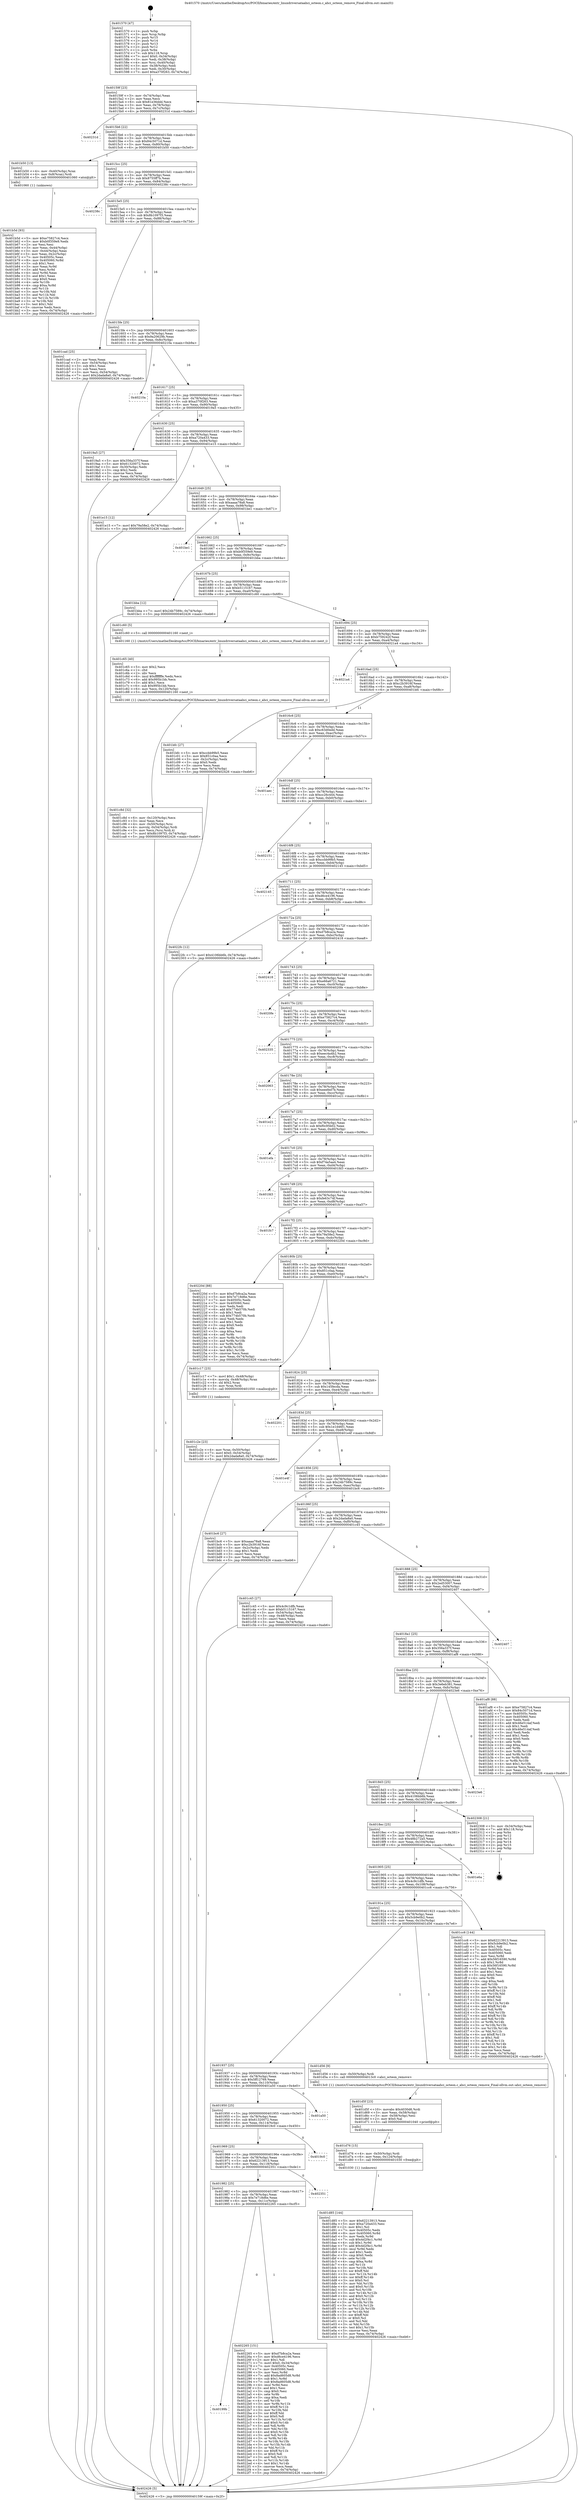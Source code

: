 digraph "0x401570" {
  label = "0x401570 (/mnt/c/Users/mathe/Desktop/tcc/POCII/binaries/extr_linuxdriversataahci_octeon.c_ahci_octeon_remove_Final-ollvm.out::main(0))"
  labelloc = "t"
  node[shape=record]

  Entry [label="",width=0.3,height=0.3,shape=circle,fillcolor=black,style=filled]
  "0x40159f" [label="{
     0x40159f [23]\l
     | [instrs]\l
     &nbsp;&nbsp;0x40159f \<+3\>: mov -0x74(%rbp),%eax\l
     &nbsp;&nbsp;0x4015a2 \<+2\>: mov %eax,%ecx\l
     &nbsp;&nbsp;0x4015a4 \<+6\>: sub $0x81e36ddd,%ecx\l
     &nbsp;&nbsp;0x4015aa \<+3\>: mov %eax,-0x78(%rbp)\l
     &nbsp;&nbsp;0x4015ad \<+3\>: mov %ecx,-0x7c(%rbp)\l
     &nbsp;&nbsp;0x4015b0 \<+6\>: je 000000000040231d \<main+0xdad\>\l
  }"]
  "0x40231d" [label="{
     0x40231d\l
  }", style=dashed]
  "0x4015b6" [label="{
     0x4015b6 [22]\l
     | [instrs]\l
     &nbsp;&nbsp;0x4015b6 \<+5\>: jmp 00000000004015bb \<main+0x4b\>\l
     &nbsp;&nbsp;0x4015bb \<+3\>: mov -0x78(%rbp),%eax\l
     &nbsp;&nbsp;0x4015be \<+5\>: sub $0x84c5071d,%eax\l
     &nbsp;&nbsp;0x4015c3 \<+3\>: mov %eax,-0x80(%rbp)\l
     &nbsp;&nbsp;0x4015c6 \<+6\>: je 0000000000401b50 \<main+0x5e0\>\l
  }"]
  Exit [label="",width=0.3,height=0.3,shape=circle,fillcolor=black,style=filled,peripheries=2]
  "0x401b50" [label="{
     0x401b50 [13]\l
     | [instrs]\l
     &nbsp;&nbsp;0x401b50 \<+4\>: mov -0x40(%rbp),%rax\l
     &nbsp;&nbsp;0x401b54 \<+4\>: mov 0x8(%rax),%rdi\l
     &nbsp;&nbsp;0x401b58 \<+5\>: call 0000000000401060 \<atoi@plt\>\l
     | [calls]\l
     &nbsp;&nbsp;0x401060 \{1\} (unknown)\l
  }"]
  "0x4015cc" [label="{
     0x4015cc [25]\l
     | [instrs]\l
     &nbsp;&nbsp;0x4015cc \<+5\>: jmp 00000000004015d1 \<main+0x61\>\l
     &nbsp;&nbsp;0x4015d1 \<+3\>: mov -0x78(%rbp),%eax\l
     &nbsp;&nbsp;0x4015d4 \<+5\>: sub $0x8755ff7b,%eax\l
     &nbsp;&nbsp;0x4015d9 \<+6\>: mov %eax,-0x84(%rbp)\l
     &nbsp;&nbsp;0x4015df \<+6\>: je 000000000040238c \<main+0xe1c\>\l
  }"]
  "0x40199b" [label="{
     0x40199b\l
  }", style=dashed]
  "0x40238c" [label="{
     0x40238c\l
  }", style=dashed]
  "0x4015e5" [label="{
     0x4015e5 [25]\l
     | [instrs]\l
     &nbsp;&nbsp;0x4015e5 \<+5\>: jmp 00000000004015ea \<main+0x7a\>\l
     &nbsp;&nbsp;0x4015ea \<+3\>: mov -0x78(%rbp),%eax\l
     &nbsp;&nbsp;0x4015ed \<+5\>: sub $0x8b1097f3,%eax\l
     &nbsp;&nbsp;0x4015f2 \<+6\>: mov %eax,-0x88(%rbp)\l
     &nbsp;&nbsp;0x4015f8 \<+6\>: je 0000000000401cad \<main+0x73d\>\l
  }"]
  "0x402265" [label="{
     0x402265 [151]\l
     | [instrs]\l
     &nbsp;&nbsp;0x402265 \<+5\>: mov $0xd7b8ca2a,%eax\l
     &nbsp;&nbsp;0x40226a \<+5\>: mov $0xd6ce4196,%ecx\l
     &nbsp;&nbsp;0x40226f \<+2\>: mov $0x1,%dl\l
     &nbsp;&nbsp;0x402271 \<+7\>: movl $0x0,-0x34(%rbp)\l
     &nbsp;&nbsp;0x402278 \<+7\>: mov 0x40505c,%esi\l
     &nbsp;&nbsp;0x40227f \<+7\>: mov 0x405060,%edi\l
     &nbsp;&nbsp;0x402286 \<+3\>: mov %esi,%r8d\l
     &nbsp;&nbsp;0x402289 \<+7\>: add $0x8ad605d8,%r8d\l
     &nbsp;&nbsp;0x402290 \<+4\>: sub $0x1,%r8d\l
     &nbsp;&nbsp;0x402294 \<+7\>: sub $0x8ad605d8,%r8d\l
     &nbsp;&nbsp;0x40229b \<+4\>: imul %r8d,%esi\l
     &nbsp;&nbsp;0x40229f \<+3\>: and $0x1,%esi\l
     &nbsp;&nbsp;0x4022a2 \<+3\>: cmp $0x0,%esi\l
     &nbsp;&nbsp;0x4022a5 \<+4\>: sete %r9b\l
     &nbsp;&nbsp;0x4022a9 \<+3\>: cmp $0xa,%edi\l
     &nbsp;&nbsp;0x4022ac \<+4\>: setl %r10b\l
     &nbsp;&nbsp;0x4022b0 \<+3\>: mov %r9b,%r11b\l
     &nbsp;&nbsp;0x4022b3 \<+4\>: xor $0xff,%r11b\l
     &nbsp;&nbsp;0x4022b7 \<+3\>: mov %r10b,%bl\l
     &nbsp;&nbsp;0x4022ba \<+3\>: xor $0xff,%bl\l
     &nbsp;&nbsp;0x4022bd \<+3\>: xor $0x0,%dl\l
     &nbsp;&nbsp;0x4022c0 \<+3\>: mov %r11b,%r14b\l
     &nbsp;&nbsp;0x4022c3 \<+4\>: and $0x0,%r14b\l
     &nbsp;&nbsp;0x4022c7 \<+3\>: and %dl,%r9b\l
     &nbsp;&nbsp;0x4022ca \<+3\>: mov %bl,%r15b\l
     &nbsp;&nbsp;0x4022cd \<+4\>: and $0x0,%r15b\l
     &nbsp;&nbsp;0x4022d1 \<+3\>: and %dl,%r10b\l
     &nbsp;&nbsp;0x4022d4 \<+3\>: or %r9b,%r14b\l
     &nbsp;&nbsp;0x4022d7 \<+3\>: or %r10b,%r15b\l
     &nbsp;&nbsp;0x4022da \<+3\>: xor %r15b,%r14b\l
     &nbsp;&nbsp;0x4022dd \<+3\>: or %bl,%r11b\l
     &nbsp;&nbsp;0x4022e0 \<+4\>: xor $0xff,%r11b\l
     &nbsp;&nbsp;0x4022e4 \<+3\>: or $0x0,%dl\l
     &nbsp;&nbsp;0x4022e7 \<+3\>: and %dl,%r11b\l
     &nbsp;&nbsp;0x4022ea \<+3\>: or %r11b,%r14b\l
     &nbsp;&nbsp;0x4022ed \<+4\>: test $0x1,%r14b\l
     &nbsp;&nbsp;0x4022f1 \<+3\>: cmovne %ecx,%eax\l
     &nbsp;&nbsp;0x4022f4 \<+3\>: mov %eax,-0x74(%rbp)\l
     &nbsp;&nbsp;0x4022f7 \<+5\>: jmp 0000000000402426 \<main+0xeb6\>\l
  }"]
  "0x401cad" [label="{
     0x401cad [25]\l
     | [instrs]\l
     &nbsp;&nbsp;0x401cad \<+2\>: xor %eax,%eax\l
     &nbsp;&nbsp;0x401caf \<+3\>: mov -0x54(%rbp),%ecx\l
     &nbsp;&nbsp;0x401cb2 \<+3\>: sub $0x1,%eax\l
     &nbsp;&nbsp;0x401cb5 \<+2\>: sub %eax,%ecx\l
     &nbsp;&nbsp;0x401cb7 \<+3\>: mov %ecx,-0x54(%rbp)\l
     &nbsp;&nbsp;0x401cba \<+7\>: movl $0x2dada8a0,-0x74(%rbp)\l
     &nbsp;&nbsp;0x401cc1 \<+5\>: jmp 0000000000402426 \<main+0xeb6\>\l
  }"]
  "0x4015fe" [label="{
     0x4015fe [25]\l
     | [instrs]\l
     &nbsp;&nbsp;0x4015fe \<+5\>: jmp 0000000000401603 \<main+0x93\>\l
     &nbsp;&nbsp;0x401603 \<+3\>: mov -0x78(%rbp),%eax\l
     &nbsp;&nbsp;0x401606 \<+5\>: sub $0x9a20629b,%eax\l
     &nbsp;&nbsp;0x40160b \<+6\>: mov %eax,-0x8c(%rbp)\l
     &nbsp;&nbsp;0x401611 \<+6\>: je 000000000040210a \<main+0xb9a\>\l
  }"]
  "0x401982" [label="{
     0x401982 [25]\l
     | [instrs]\l
     &nbsp;&nbsp;0x401982 \<+5\>: jmp 0000000000401987 \<main+0x417\>\l
     &nbsp;&nbsp;0x401987 \<+3\>: mov -0x78(%rbp),%eax\l
     &nbsp;&nbsp;0x40198a \<+5\>: sub $0x7e718d6e,%eax\l
     &nbsp;&nbsp;0x40198f \<+6\>: mov %eax,-0x11c(%rbp)\l
     &nbsp;&nbsp;0x401995 \<+6\>: je 0000000000402265 \<main+0xcf5\>\l
  }"]
  "0x40210a" [label="{
     0x40210a\l
  }", style=dashed]
  "0x401617" [label="{
     0x401617 [25]\l
     | [instrs]\l
     &nbsp;&nbsp;0x401617 \<+5\>: jmp 000000000040161c \<main+0xac\>\l
     &nbsp;&nbsp;0x40161c \<+3\>: mov -0x78(%rbp),%eax\l
     &nbsp;&nbsp;0x40161f \<+5\>: sub $0xa370f263,%eax\l
     &nbsp;&nbsp;0x401624 \<+6\>: mov %eax,-0x90(%rbp)\l
     &nbsp;&nbsp;0x40162a \<+6\>: je 00000000004019a5 \<main+0x435\>\l
  }"]
  "0x402351" [label="{
     0x402351\l
  }", style=dashed]
  "0x4019a5" [label="{
     0x4019a5 [27]\l
     | [instrs]\l
     &nbsp;&nbsp;0x4019a5 \<+5\>: mov $0x356a337f,%eax\l
     &nbsp;&nbsp;0x4019aa \<+5\>: mov $0x61320072,%ecx\l
     &nbsp;&nbsp;0x4019af \<+3\>: mov -0x30(%rbp),%edx\l
     &nbsp;&nbsp;0x4019b2 \<+3\>: cmp $0x2,%edx\l
     &nbsp;&nbsp;0x4019b5 \<+3\>: cmovne %ecx,%eax\l
     &nbsp;&nbsp;0x4019b8 \<+3\>: mov %eax,-0x74(%rbp)\l
     &nbsp;&nbsp;0x4019bb \<+5\>: jmp 0000000000402426 \<main+0xeb6\>\l
  }"]
  "0x401630" [label="{
     0x401630 [25]\l
     | [instrs]\l
     &nbsp;&nbsp;0x401630 \<+5\>: jmp 0000000000401635 \<main+0xc5\>\l
     &nbsp;&nbsp;0x401635 \<+3\>: mov -0x78(%rbp),%eax\l
     &nbsp;&nbsp;0x401638 \<+5\>: sub $0xa720a433,%eax\l
     &nbsp;&nbsp;0x40163d \<+6\>: mov %eax,-0x94(%rbp)\l
     &nbsp;&nbsp;0x401643 \<+6\>: je 0000000000401e15 \<main+0x8a5\>\l
  }"]
  "0x402426" [label="{
     0x402426 [5]\l
     | [instrs]\l
     &nbsp;&nbsp;0x402426 \<+5\>: jmp 000000000040159f \<main+0x2f\>\l
  }"]
  "0x401570" [label="{
     0x401570 [47]\l
     | [instrs]\l
     &nbsp;&nbsp;0x401570 \<+1\>: push %rbp\l
     &nbsp;&nbsp;0x401571 \<+3\>: mov %rsp,%rbp\l
     &nbsp;&nbsp;0x401574 \<+2\>: push %r15\l
     &nbsp;&nbsp;0x401576 \<+2\>: push %r14\l
     &nbsp;&nbsp;0x401578 \<+2\>: push %r13\l
     &nbsp;&nbsp;0x40157a \<+2\>: push %r12\l
     &nbsp;&nbsp;0x40157c \<+1\>: push %rbx\l
     &nbsp;&nbsp;0x40157d \<+7\>: sub $0x118,%rsp\l
     &nbsp;&nbsp;0x401584 \<+7\>: movl $0x0,-0x34(%rbp)\l
     &nbsp;&nbsp;0x40158b \<+3\>: mov %edi,-0x38(%rbp)\l
     &nbsp;&nbsp;0x40158e \<+4\>: mov %rsi,-0x40(%rbp)\l
     &nbsp;&nbsp;0x401592 \<+3\>: mov -0x38(%rbp),%edi\l
     &nbsp;&nbsp;0x401595 \<+3\>: mov %edi,-0x30(%rbp)\l
     &nbsp;&nbsp;0x401598 \<+7\>: movl $0xa370f263,-0x74(%rbp)\l
  }"]
  "0x401969" [label="{
     0x401969 [25]\l
     | [instrs]\l
     &nbsp;&nbsp;0x401969 \<+5\>: jmp 000000000040196e \<main+0x3fe\>\l
     &nbsp;&nbsp;0x40196e \<+3\>: mov -0x78(%rbp),%eax\l
     &nbsp;&nbsp;0x401971 \<+5\>: sub $0x62213913,%eax\l
     &nbsp;&nbsp;0x401976 \<+6\>: mov %eax,-0x118(%rbp)\l
     &nbsp;&nbsp;0x40197c \<+6\>: je 0000000000402351 \<main+0xde1\>\l
  }"]
  "0x401e15" [label="{
     0x401e15 [12]\l
     | [instrs]\l
     &nbsp;&nbsp;0x401e15 \<+7\>: movl $0x79a58e2,-0x74(%rbp)\l
     &nbsp;&nbsp;0x401e1c \<+5\>: jmp 0000000000402426 \<main+0xeb6\>\l
  }"]
  "0x401649" [label="{
     0x401649 [25]\l
     | [instrs]\l
     &nbsp;&nbsp;0x401649 \<+5\>: jmp 000000000040164e \<main+0xde\>\l
     &nbsp;&nbsp;0x40164e \<+3\>: mov -0x78(%rbp),%eax\l
     &nbsp;&nbsp;0x401651 \<+5\>: sub $0xaaaa78a8,%eax\l
     &nbsp;&nbsp;0x401656 \<+6\>: mov %eax,-0x98(%rbp)\l
     &nbsp;&nbsp;0x40165c \<+6\>: je 0000000000401be1 \<main+0x671\>\l
  }"]
  "0x4019c0" [label="{
     0x4019c0\l
  }", style=dashed]
  "0x401be1" [label="{
     0x401be1\l
  }", style=dashed]
  "0x401662" [label="{
     0x401662 [25]\l
     | [instrs]\l
     &nbsp;&nbsp;0x401662 \<+5\>: jmp 0000000000401667 \<main+0xf7\>\l
     &nbsp;&nbsp;0x401667 \<+3\>: mov -0x78(%rbp),%eax\l
     &nbsp;&nbsp;0x40166a \<+5\>: sub $0xb0f359e9,%eax\l
     &nbsp;&nbsp;0x40166f \<+6\>: mov %eax,-0x9c(%rbp)\l
     &nbsp;&nbsp;0x401675 \<+6\>: je 0000000000401bba \<main+0x64a\>\l
  }"]
  "0x401950" [label="{
     0x401950 [25]\l
     | [instrs]\l
     &nbsp;&nbsp;0x401950 \<+5\>: jmp 0000000000401955 \<main+0x3e5\>\l
     &nbsp;&nbsp;0x401955 \<+3\>: mov -0x78(%rbp),%eax\l
     &nbsp;&nbsp;0x401958 \<+5\>: sub $0x61320072,%eax\l
     &nbsp;&nbsp;0x40195d \<+6\>: mov %eax,-0x114(%rbp)\l
     &nbsp;&nbsp;0x401963 \<+6\>: je 00000000004019c0 \<main+0x450\>\l
  }"]
  "0x401bba" [label="{
     0x401bba [12]\l
     | [instrs]\l
     &nbsp;&nbsp;0x401bba \<+7\>: movl $0x24b7589c,-0x74(%rbp)\l
     &nbsp;&nbsp;0x401bc1 \<+5\>: jmp 0000000000402426 \<main+0xeb6\>\l
  }"]
  "0x40167b" [label="{
     0x40167b [25]\l
     | [instrs]\l
     &nbsp;&nbsp;0x40167b \<+5\>: jmp 0000000000401680 \<main+0x110\>\l
     &nbsp;&nbsp;0x401680 \<+3\>: mov -0x78(%rbp),%eax\l
     &nbsp;&nbsp;0x401683 \<+5\>: sub $0xb5115167,%eax\l
     &nbsp;&nbsp;0x401688 \<+6\>: mov %eax,-0xa0(%rbp)\l
     &nbsp;&nbsp;0x40168e \<+6\>: je 0000000000401c60 \<main+0x6f0\>\l
  }"]
  "0x401a50" [label="{
     0x401a50\l
  }", style=dashed]
  "0x401c60" [label="{
     0x401c60 [5]\l
     | [instrs]\l
     &nbsp;&nbsp;0x401c60 \<+5\>: call 0000000000401160 \<next_i\>\l
     | [calls]\l
     &nbsp;&nbsp;0x401160 \{1\} (/mnt/c/Users/mathe/Desktop/tcc/POCII/binaries/extr_linuxdriversataahci_octeon.c_ahci_octeon_remove_Final-ollvm.out::next_i)\l
  }"]
  "0x401694" [label="{
     0x401694 [25]\l
     | [instrs]\l
     &nbsp;&nbsp;0x401694 \<+5\>: jmp 0000000000401699 \<main+0x129\>\l
     &nbsp;&nbsp;0x401699 \<+3\>: mov -0x78(%rbp),%eax\l
     &nbsp;&nbsp;0x40169c \<+5\>: sub $0xb759242f,%eax\l
     &nbsp;&nbsp;0x4016a1 \<+6\>: mov %eax,-0xa4(%rbp)\l
     &nbsp;&nbsp;0x4016a7 \<+6\>: je 00000000004021a4 \<main+0xc34\>\l
  }"]
  "0x401d85" [label="{
     0x401d85 [144]\l
     | [instrs]\l
     &nbsp;&nbsp;0x401d85 \<+5\>: mov $0x62213913,%eax\l
     &nbsp;&nbsp;0x401d8a \<+5\>: mov $0xa720a433,%esi\l
     &nbsp;&nbsp;0x401d8f \<+2\>: mov $0x1,%cl\l
     &nbsp;&nbsp;0x401d91 \<+7\>: mov 0x40505c,%edx\l
     &nbsp;&nbsp;0x401d98 \<+8\>: mov 0x405060,%r8d\l
     &nbsp;&nbsp;0x401da0 \<+3\>: mov %edx,%r9d\l
     &nbsp;&nbsp;0x401da3 \<+7\>: sub $0x4d2f4c1,%r9d\l
     &nbsp;&nbsp;0x401daa \<+4\>: sub $0x1,%r9d\l
     &nbsp;&nbsp;0x401dae \<+7\>: add $0x4d2f4c1,%r9d\l
     &nbsp;&nbsp;0x401db5 \<+4\>: imul %r9d,%edx\l
     &nbsp;&nbsp;0x401db9 \<+3\>: and $0x1,%edx\l
     &nbsp;&nbsp;0x401dbc \<+3\>: cmp $0x0,%edx\l
     &nbsp;&nbsp;0x401dbf \<+4\>: sete %r10b\l
     &nbsp;&nbsp;0x401dc3 \<+4\>: cmp $0xa,%r8d\l
     &nbsp;&nbsp;0x401dc7 \<+4\>: setl %r11b\l
     &nbsp;&nbsp;0x401dcb \<+3\>: mov %r10b,%bl\l
     &nbsp;&nbsp;0x401dce \<+3\>: xor $0xff,%bl\l
     &nbsp;&nbsp;0x401dd1 \<+3\>: mov %r11b,%r14b\l
     &nbsp;&nbsp;0x401dd4 \<+4\>: xor $0xff,%r14b\l
     &nbsp;&nbsp;0x401dd8 \<+3\>: xor $0x0,%cl\l
     &nbsp;&nbsp;0x401ddb \<+3\>: mov %bl,%r15b\l
     &nbsp;&nbsp;0x401dde \<+4\>: and $0x0,%r15b\l
     &nbsp;&nbsp;0x401de2 \<+3\>: and %cl,%r10b\l
     &nbsp;&nbsp;0x401de5 \<+3\>: mov %r14b,%r12b\l
     &nbsp;&nbsp;0x401de8 \<+4\>: and $0x0,%r12b\l
     &nbsp;&nbsp;0x401dec \<+3\>: and %cl,%r11b\l
     &nbsp;&nbsp;0x401def \<+3\>: or %r10b,%r15b\l
     &nbsp;&nbsp;0x401df2 \<+3\>: or %r11b,%r12b\l
     &nbsp;&nbsp;0x401df5 \<+3\>: xor %r12b,%r15b\l
     &nbsp;&nbsp;0x401df8 \<+3\>: or %r14b,%bl\l
     &nbsp;&nbsp;0x401dfb \<+3\>: xor $0xff,%bl\l
     &nbsp;&nbsp;0x401dfe \<+3\>: or $0x0,%cl\l
     &nbsp;&nbsp;0x401e01 \<+2\>: and %cl,%bl\l
     &nbsp;&nbsp;0x401e03 \<+3\>: or %bl,%r15b\l
     &nbsp;&nbsp;0x401e06 \<+4\>: test $0x1,%r15b\l
     &nbsp;&nbsp;0x401e0a \<+3\>: cmovne %esi,%eax\l
     &nbsp;&nbsp;0x401e0d \<+3\>: mov %eax,-0x74(%rbp)\l
     &nbsp;&nbsp;0x401e10 \<+5\>: jmp 0000000000402426 \<main+0xeb6\>\l
  }"]
  "0x4021a4" [label="{
     0x4021a4\l
  }", style=dashed]
  "0x4016ad" [label="{
     0x4016ad [25]\l
     | [instrs]\l
     &nbsp;&nbsp;0x4016ad \<+5\>: jmp 00000000004016b2 \<main+0x142\>\l
     &nbsp;&nbsp;0x4016b2 \<+3\>: mov -0x78(%rbp),%eax\l
     &nbsp;&nbsp;0x4016b5 \<+5\>: sub $0xc2b3916f,%eax\l
     &nbsp;&nbsp;0x4016ba \<+6\>: mov %eax,-0xa8(%rbp)\l
     &nbsp;&nbsp;0x4016c0 \<+6\>: je 0000000000401bfc \<main+0x68c\>\l
  }"]
  "0x401d76" [label="{
     0x401d76 [15]\l
     | [instrs]\l
     &nbsp;&nbsp;0x401d76 \<+4\>: mov -0x50(%rbp),%rdi\l
     &nbsp;&nbsp;0x401d7a \<+6\>: mov %eax,-0x124(%rbp)\l
     &nbsp;&nbsp;0x401d80 \<+5\>: call 0000000000401030 \<free@plt\>\l
     | [calls]\l
     &nbsp;&nbsp;0x401030 \{1\} (unknown)\l
  }"]
  "0x401bfc" [label="{
     0x401bfc [27]\l
     | [instrs]\l
     &nbsp;&nbsp;0x401bfc \<+5\>: mov $0xccbb99b5,%eax\l
     &nbsp;&nbsp;0x401c01 \<+5\>: mov $0x851c0aa,%ecx\l
     &nbsp;&nbsp;0x401c06 \<+3\>: mov -0x2c(%rbp),%edx\l
     &nbsp;&nbsp;0x401c09 \<+3\>: cmp $0x0,%edx\l
     &nbsp;&nbsp;0x401c0c \<+3\>: cmove %ecx,%eax\l
     &nbsp;&nbsp;0x401c0f \<+3\>: mov %eax,-0x74(%rbp)\l
     &nbsp;&nbsp;0x401c12 \<+5\>: jmp 0000000000402426 \<main+0xeb6\>\l
  }"]
  "0x4016c6" [label="{
     0x4016c6 [25]\l
     | [instrs]\l
     &nbsp;&nbsp;0x4016c6 \<+5\>: jmp 00000000004016cb \<main+0x15b\>\l
     &nbsp;&nbsp;0x4016cb \<+3\>: mov -0x78(%rbp),%eax\l
     &nbsp;&nbsp;0x4016ce \<+5\>: sub $0xc63d0edd,%eax\l
     &nbsp;&nbsp;0x4016d3 \<+6\>: mov %eax,-0xac(%rbp)\l
     &nbsp;&nbsp;0x4016d9 \<+6\>: je 0000000000401aec \<main+0x57c\>\l
  }"]
  "0x401d5f" [label="{
     0x401d5f [23]\l
     | [instrs]\l
     &nbsp;&nbsp;0x401d5f \<+10\>: movabs $0x4030d6,%rdi\l
     &nbsp;&nbsp;0x401d69 \<+3\>: mov %eax,-0x58(%rbp)\l
     &nbsp;&nbsp;0x401d6c \<+3\>: mov -0x58(%rbp),%esi\l
     &nbsp;&nbsp;0x401d6f \<+2\>: mov $0x0,%al\l
     &nbsp;&nbsp;0x401d71 \<+5\>: call 0000000000401040 \<printf@plt\>\l
     | [calls]\l
     &nbsp;&nbsp;0x401040 \{1\} (unknown)\l
  }"]
  "0x401aec" [label="{
     0x401aec\l
  }", style=dashed]
  "0x4016df" [label="{
     0x4016df [25]\l
     | [instrs]\l
     &nbsp;&nbsp;0x4016df \<+5\>: jmp 00000000004016e4 \<main+0x174\>\l
     &nbsp;&nbsp;0x4016e4 \<+3\>: mov -0x78(%rbp),%eax\l
     &nbsp;&nbsp;0x4016e7 \<+5\>: sub $0xcc26c444,%eax\l
     &nbsp;&nbsp;0x4016ec \<+6\>: mov %eax,-0xb0(%rbp)\l
     &nbsp;&nbsp;0x4016f2 \<+6\>: je 0000000000402151 \<main+0xbe1\>\l
  }"]
  "0x401937" [label="{
     0x401937 [25]\l
     | [instrs]\l
     &nbsp;&nbsp;0x401937 \<+5\>: jmp 000000000040193c \<main+0x3cc\>\l
     &nbsp;&nbsp;0x40193c \<+3\>: mov -0x78(%rbp),%eax\l
     &nbsp;&nbsp;0x40193f \<+5\>: sub $0x5ff12769,%eax\l
     &nbsp;&nbsp;0x401944 \<+6\>: mov %eax,-0x110(%rbp)\l
     &nbsp;&nbsp;0x40194a \<+6\>: je 0000000000401a50 \<main+0x4e0\>\l
  }"]
  "0x402151" [label="{
     0x402151\l
  }", style=dashed]
  "0x4016f8" [label="{
     0x4016f8 [25]\l
     | [instrs]\l
     &nbsp;&nbsp;0x4016f8 \<+5\>: jmp 00000000004016fd \<main+0x18d\>\l
     &nbsp;&nbsp;0x4016fd \<+3\>: mov -0x78(%rbp),%eax\l
     &nbsp;&nbsp;0x401700 \<+5\>: sub $0xccbb99b5,%eax\l
     &nbsp;&nbsp;0x401705 \<+6\>: mov %eax,-0xb4(%rbp)\l
     &nbsp;&nbsp;0x40170b \<+6\>: je 0000000000402145 \<main+0xbd5\>\l
  }"]
  "0x401d56" [label="{
     0x401d56 [9]\l
     | [instrs]\l
     &nbsp;&nbsp;0x401d56 \<+4\>: mov -0x50(%rbp),%rdi\l
     &nbsp;&nbsp;0x401d5a \<+5\>: call 00000000004013c0 \<ahci_octeon_remove\>\l
     | [calls]\l
     &nbsp;&nbsp;0x4013c0 \{1\} (/mnt/c/Users/mathe/Desktop/tcc/POCII/binaries/extr_linuxdriversataahci_octeon.c_ahci_octeon_remove_Final-ollvm.out::ahci_octeon_remove)\l
  }"]
  "0x402145" [label="{
     0x402145\l
  }", style=dashed]
  "0x401711" [label="{
     0x401711 [25]\l
     | [instrs]\l
     &nbsp;&nbsp;0x401711 \<+5\>: jmp 0000000000401716 \<main+0x1a6\>\l
     &nbsp;&nbsp;0x401716 \<+3\>: mov -0x78(%rbp),%eax\l
     &nbsp;&nbsp;0x401719 \<+5\>: sub $0xd6ce4196,%eax\l
     &nbsp;&nbsp;0x40171e \<+6\>: mov %eax,-0xb8(%rbp)\l
     &nbsp;&nbsp;0x401724 \<+6\>: je 00000000004022fc \<main+0xd8c\>\l
  }"]
  "0x40191e" [label="{
     0x40191e [25]\l
     | [instrs]\l
     &nbsp;&nbsp;0x40191e \<+5\>: jmp 0000000000401923 \<main+0x3b3\>\l
     &nbsp;&nbsp;0x401923 \<+3\>: mov -0x78(%rbp),%eax\l
     &nbsp;&nbsp;0x401926 \<+5\>: sub $0x5cb9e0b2,%eax\l
     &nbsp;&nbsp;0x40192b \<+6\>: mov %eax,-0x10c(%rbp)\l
     &nbsp;&nbsp;0x401931 \<+6\>: je 0000000000401d56 \<main+0x7e6\>\l
  }"]
  "0x4022fc" [label="{
     0x4022fc [12]\l
     | [instrs]\l
     &nbsp;&nbsp;0x4022fc \<+7\>: movl $0x4106bb6b,-0x74(%rbp)\l
     &nbsp;&nbsp;0x402303 \<+5\>: jmp 0000000000402426 \<main+0xeb6\>\l
  }"]
  "0x40172a" [label="{
     0x40172a [25]\l
     | [instrs]\l
     &nbsp;&nbsp;0x40172a \<+5\>: jmp 000000000040172f \<main+0x1bf\>\l
     &nbsp;&nbsp;0x40172f \<+3\>: mov -0x78(%rbp),%eax\l
     &nbsp;&nbsp;0x401732 \<+5\>: sub $0xd7b8ca2a,%eax\l
     &nbsp;&nbsp;0x401737 \<+6\>: mov %eax,-0xbc(%rbp)\l
     &nbsp;&nbsp;0x40173d \<+6\>: je 0000000000402418 \<main+0xea8\>\l
  }"]
  "0x401cc6" [label="{
     0x401cc6 [144]\l
     | [instrs]\l
     &nbsp;&nbsp;0x401cc6 \<+5\>: mov $0x62213913,%eax\l
     &nbsp;&nbsp;0x401ccb \<+5\>: mov $0x5cb9e0b2,%ecx\l
     &nbsp;&nbsp;0x401cd0 \<+2\>: mov $0x1,%dl\l
     &nbsp;&nbsp;0x401cd2 \<+7\>: mov 0x40505c,%esi\l
     &nbsp;&nbsp;0x401cd9 \<+7\>: mov 0x405060,%edi\l
     &nbsp;&nbsp;0x401ce0 \<+3\>: mov %esi,%r8d\l
     &nbsp;&nbsp;0x401ce3 \<+7\>: add $0x56f16590,%r8d\l
     &nbsp;&nbsp;0x401cea \<+4\>: sub $0x1,%r8d\l
     &nbsp;&nbsp;0x401cee \<+7\>: sub $0x56f16590,%r8d\l
     &nbsp;&nbsp;0x401cf5 \<+4\>: imul %r8d,%esi\l
     &nbsp;&nbsp;0x401cf9 \<+3\>: and $0x1,%esi\l
     &nbsp;&nbsp;0x401cfc \<+3\>: cmp $0x0,%esi\l
     &nbsp;&nbsp;0x401cff \<+4\>: sete %r9b\l
     &nbsp;&nbsp;0x401d03 \<+3\>: cmp $0xa,%edi\l
     &nbsp;&nbsp;0x401d06 \<+4\>: setl %r10b\l
     &nbsp;&nbsp;0x401d0a \<+3\>: mov %r9b,%r11b\l
     &nbsp;&nbsp;0x401d0d \<+4\>: xor $0xff,%r11b\l
     &nbsp;&nbsp;0x401d11 \<+3\>: mov %r10b,%bl\l
     &nbsp;&nbsp;0x401d14 \<+3\>: xor $0xff,%bl\l
     &nbsp;&nbsp;0x401d17 \<+3\>: xor $0x1,%dl\l
     &nbsp;&nbsp;0x401d1a \<+3\>: mov %r11b,%r14b\l
     &nbsp;&nbsp;0x401d1d \<+4\>: and $0xff,%r14b\l
     &nbsp;&nbsp;0x401d21 \<+3\>: and %dl,%r9b\l
     &nbsp;&nbsp;0x401d24 \<+3\>: mov %bl,%r15b\l
     &nbsp;&nbsp;0x401d27 \<+4\>: and $0xff,%r15b\l
     &nbsp;&nbsp;0x401d2b \<+3\>: and %dl,%r10b\l
     &nbsp;&nbsp;0x401d2e \<+3\>: or %r9b,%r14b\l
     &nbsp;&nbsp;0x401d31 \<+3\>: or %r10b,%r15b\l
     &nbsp;&nbsp;0x401d34 \<+3\>: xor %r15b,%r14b\l
     &nbsp;&nbsp;0x401d37 \<+3\>: or %bl,%r11b\l
     &nbsp;&nbsp;0x401d3a \<+4\>: xor $0xff,%r11b\l
     &nbsp;&nbsp;0x401d3e \<+3\>: or $0x1,%dl\l
     &nbsp;&nbsp;0x401d41 \<+3\>: and %dl,%r11b\l
     &nbsp;&nbsp;0x401d44 \<+3\>: or %r11b,%r14b\l
     &nbsp;&nbsp;0x401d47 \<+4\>: test $0x1,%r14b\l
     &nbsp;&nbsp;0x401d4b \<+3\>: cmovne %ecx,%eax\l
     &nbsp;&nbsp;0x401d4e \<+3\>: mov %eax,-0x74(%rbp)\l
     &nbsp;&nbsp;0x401d51 \<+5\>: jmp 0000000000402426 \<main+0xeb6\>\l
  }"]
  "0x402418" [label="{
     0x402418\l
  }", style=dashed]
  "0x401743" [label="{
     0x401743 [25]\l
     | [instrs]\l
     &nbsp;&nbsp;0x401743 \<+5\>: jmp 0000000000401748 \<main+0x1d8\>\l
     &nbsp;&nbsp;0x401748 \<+3\>: mov -0x78(%rbp),%eax\l
     &nbsp;&nbsp;0x40174b \<+5\>: sub $0xe66a6721,%eax\l
     &nbsp;&nbsp;0x401750 \<+6\>: mov %eax,-0xc0(%rbp)\l
     &nbsp;&nbsp;0x401756 \<+6\>: je 00000000004020fe \<main+0xb8e\>\l
  }"]
  "0x401905" [label="{
     0x401905 [25]\l
     | [instrs]\l
     &nbsp;&nbsp;0x401905 \<+5\>: jmp 000000000040190a \<main+0x39a\>\l
     &nbsp;&nbsp;0x40190a \<+3\>: mov -0x78(%rbp),%eax\l
     &nbsp;&nbsp;0x40190d \<+5\>: sub $0x4c9c1dfb,%eax\l
     &nbsp;&nbsp;0x401912 \<+6\>: mov %eax,-0x108(%rbp)\l
     &nbsp;&nbsp;0x401918 \<+6\>: je 0000000000401cc6 \<main+0x756\>\l
  }"]
  "0x4020fe" [label="{
     0x4020fe\l
  }", style=dashed]
  "0x40175c" [label="{
     0x40175c [25]\l
     | [instrs]\l
     &nbsp;&nbsp;0x40175c \<+5\>: jmp 0000000000401761 \<main+0x1f1\>\l
     &nbsp;&nbsp;0x401761 \<+3\>: mov -0x78(%rbp),%eax\l
     &nbsp;&nbsp;0x401764 \<+5\>: sub $0xe75827c4,%eax\l
     &nbsp;&nbsp;0x401769 \<+6\>: mov %eax,-0xc4(%rbp)\l
     &nbsp;&nbsp;0x40176f \<+6\>: je 0000000000402335 \<main+0xdc5\>\l
  }"]
  "0x401e6a" [label="{
     0x401e6a\l
  }", style=dashed]
  "0x402335" [label="{
     0x402335\l
  }", style=dashed]
  "0x401775" [label="{
     0x401775 [25]\l
     | [instrs]\l
     &nbsp;&nbsp;0x401775 \<+5\>: jmp 000000000040177a \<main+0x20a\>\l
     &nbsp;&nbsp;0x40177a \<+3\>: mov -0x78(%rbp),%eax\l
     &nbsp;&nbsp;0x40177d \<+5\>: sub $0xeec4a4b2,%eax\l
     &nbsp;&nbsp;0x401782 \<+6\>: mov %eax,-0xc8(%rbp)\l
     &nbsp;&nbsp;0x401788 \<+6\>: je 0000000000402063 \<main+0xaf3\>\l
  }"]
  "0x4018ec" [label="{
     0x4018ec [25]\l
     | [instrs]\l
     &nbsp;&nbsp;0x4018ec \<+5\>: jmp 00000000004018f1 \<main+0x381\>\l
     &nbsp;&nbsp;0x4018f1 \<+3\>: mov -0x78(%rbp),%eax\l
     &nbsp;&nbsp;0x4018f4 \<+5\>: sub $0x48b272a5,%eax\l
     &nbsp;&nbsp;0x4018f9 \<+6\>: mov %eax,-0x104(%rbp)\l
     &nbsp;&nbsp;0x4018ff \<+6\>: je 0000000000401e6a \<main+0x8fa\>\l
  }"]
  "0x402063" [label="{
     0x402063\l
  }", style=dashed]
  "0x40178e" [label="{
     0x40178e [25]\l
     | [instrs]\l
     &nbsp;&nbsp;0x40178e \<+5\>: jmp 0000000000401793 \<main+0x223\>\l
     &nbsp;&nbsp;0x401793 \<+3\>: mov -0x78(%rbp),%eax\l
     &nbsp;&nbsp;0x401796 \<+5\>: sub $0xeeefed7b,%eax\l
     &nbsp;&nbsp;0x40179b \<+6\>: mov %eax,-0xcc(%rbp)\l
     &nbsp;&nbsp;0x4017a1 \<+6\>: je 0000000000401e21 \<main+0x8b1\>\l
  }"]
  "0x402308" [label="{
     0x402308 [21]\l
     | [instrs]\l
     &nbsp;&nbsp;0x402308 \<+3\>: mov -0x34(%rbp),%eax\l
     &nbsp;&nbsp;0x40230b \<+7\>: add $0x118,%rsp\l
     &nbsp;&nbsp;0x402312 \<+1\>: pop %rbx\l
     &nbsp;&nbsp;0x402313 \<+2\>: pop %r12\l
     &nbsp;&nbsp;0x402315 \<+2\>: pop %r13\l
     &nbsp;&nbsp;0x402317 \<+2\>: pop %r14\l
     &nbsp;&nbsp;0x402319 \<+2\>: pop %r15\l
     &nbsp;&nbsp;0x40231b \<+1\>: pop %rbp\l
     &nbsp;&nbsp;0x40231c \<+1\>: ret\l
  }"]
  "0x401e21" [label="{
     0x401e21\l
  }", style=dashed]
  "0x4017a7" [label="{
     0x4017a7 [25]\l
     | [instrs]\l
     &nbsp;&nbsp;0x4017a7 \<+5\>: jmp 00000000004017ac \<main+0x23c\>\l
     &nbsp;&nbsp;0x4017ac \<+3\>: mov -0x78(%rbp),%eax\l
     &nbsp;&nbsp;0x4017af \<+5\>: sub $0xf0c95b02,%eax\l
     &nbsp;&nbsp;0x4017b4 \<+6\>: mov %eax,-0xd0(%rbp)\l
     &nbsp;&nbsp;0x4017ba \<+6\>: je 0000000000401efa \<main+0x98a\>\l
  }"]
  "0x4018d3" [label="{
     0x4018d3 [25]\l
     | [instrs]\l
     &nbsp;&nbsp;0x4018d3 \<+5\>: jmp 00000000004018d8 \<main+0x368\>\l
     &nbsp;&nbsp;0x4018d8 \<+3\>: mov -0x78(%rbp),%eax\l
     &nbsp;&nbsp;0x4018db \<+5\>: sub $0x4106bb6b,%eax\l
     &nbsp;&nbsp;0x4018e0 \<+6\>: mov %eax,-0x100(%rbp)\l
     &nbsp;&nbsp;0x4018e6 \<+6\>: je 0000000000402308 \<main+0xd98\>\l
  }"]
  "0x401efa" [label="{
     0x401efa\l
  }", style=dashed]
  "0x4017c0" [label="{
     0x4017c0 [25]\l
     | [instrs]\l
     &nbsp;&nbsp;0x4017c0 \<+5\>: jmp 00000000004017c5 \<main+0x255\>\l
     &nbsp;&nbsp;0x4017c5 \<+3\>: mov -0x78(%rbp),%eax\l
     &nbsp;&nbsp;0x4017c8 \<+5\>: sub $0xf74a5aa4,%eax\l
     &nbsp;&nbsp;0x4017cd \<+6\>: mov %eax,-0xd4(%rbp)\l
     &nbsp;&nbsp;0x4017d3 \<+6\>: je 0000000000401fd3 \<main+0xa63\>\l
  }"]
  "0x4023e6" [label="{
     0x4023e6\l
  }", style=dashed]
  "0x401fd3" [label="{
     0x401fd3\l
  }", style=dashed]
  "0x4017d9" [label="{
     0x4017d9 [25]\l
     | [instrs]\l
     &nbsp;&nbsp;0x4017d9 \<+5\>: jmp 00000000004017de \<main+0x26e\>\l
     &nbsp;&nbsp;0x4017de \<+3\>: mov -0x78(%rbp),%eax\l
     &nbsp;&nbsp;0x4017e1 \<+5\>: sub $0xfe63c74f,%eax\l
     &nbsp;&nbsp;0x4017e6 \<+6\>: mov %eax,-0xd8(%rbp)\l
     &nbsp;&nbsp;0x4017ec \<+6\>: je 0000000000401fc7 \<main+0xa57\>\l
  }"]
  "0x401c8d" [label="{
     0x401c8d [32]\l
     | [instrs]\l
     &nbsp;&nbsp;0x401c8d \<+6\>: mov -0x120(%rbp),%ecx\l
     &nbsp;&nbsp;0x401c93 \<+3\>: imul %eax,%ecx\l
     &nbsp;&nbsp;0x401c96 \<+4\>: mov -0x50(%rbp),%rsi\l
     &nbsp;&nbsp;0x401c9a \<+4\>: movslq -0x54(%rbp),%rdi\l
     &nbsp;&nbsp;0x401c9e \<+3\>: mov %ecx,(%rsi,%rdi,4)\l
     &nbsp;&nbsp;0x401ca1 \<+7\>: movl $0x8b1097f3,-0x74(%rbp)\l
     &nbsp;&nbsp;0x401ca8 \<+5\>: jmp 0000000000402426 \<main+0xeb6\>\l
  }"]
  "0x401fc7" [label="{
     0x401fc7\l
  }", style=dashed]
  "0x4017f2" [label="{
     0x4017f2 [25]\l
     | [instrs]\l
     &nbsp;&nbsp;0x4017f2 \<+5\>: jmp 00000000004017f7 \<main+0x287\>\l
     &nbsp;&nbsp;0x4017f7 \<+3\>: mov -0x78(%rbp),%eax\l
     &nbsp;&nbsp;0x4017fa \<+5\>: sub $0x79a58e2,%eax\l
     &nbsp;&nbsp;0x4017ff \<+6\>: mov %eax,-0xdc(%rbp)\l
     &nbsp;&nbsp;0x401805 \<+6\>: je 000000000040220d \<main+0xc9d\>\l
  }"]
  "0x401c65" [label="{
     0x401c65 [40]\l
     | [instrs]\l
     &nbsp;&nbsp;0x401c65 \<+5\>: mov $0x2,%ecx\l
     &nbsp;&nbsp;0x401c6a \<+1\>: cltd\l
     &nbsp;&nbsp;0x401c6b \<+2\>: idiv %ecx\l
     &nbsp;&nbsp;0x401c6d \<+6\>: imul $0xfffffffe,%edx,%ecx\l
     &nbsp;&nbsp;0x401c73 \<+6\>: add $0x995b1bb,%ecx\l
     &nbsp;&nbsp;0x401c79 \<+3\>: add $0x1,%ecx\l
     &nbsp;&nbsp;0x401c7c \<+6\>: sub $0x995b1bb,%ecx\l
     &nbsp;&nbsp;0x401c82 \<+6\>: mov %ecx,-0x120(%rbp)\l
     &nbsp;&nbsp;0x401c88 \<+5\>: call 0000000000401160 \<next_i\>\l
     | [calls]\l
     &nbsp;&nbsp;0x401160 \{1\} (/mnt/c/Users/mathe/Desktop/tcc/POCII/binaries/extr_linuxdriversataahci_octeon.c_ahci_octeon_remove_Final-ollvm.out::next_i)\l
  }"]
  "0x40220d" [label="{
     0x40220d [88]\l
     | [instrs]\l
     &nbsp;&nbsp;0x40220d \<+5\>: mov $0xd7b8ca2a,%eax\l
     &nbsp;&nbsp;0x402212 \<+5\>: mov $0x7e718d6e,%ecx\l
     &nbsp;&nbsp;0x402217 \<+7\>: mov 0x40505c,%edx\l
     &nbsp;&nbsp;0x40221e \<+7\>: mov 0x405060,%esi\l
     &nbsp;&nbsp;0x402225 \<+2\>: mov %edx,%edi\l
     &nbsp;&nbsp;0x402227 \<+6\>: add $0x774b570b,%edi\l
     &nbsp;&nbsp;0x40222d \<+3\>: sub $0x1,%edi\l
     &nbsp;&nbsp;0x402230 \<+6\>: sub $0x774b570b,%edi\l
     &nbsp;&nbsp;0x402236 \<+3\>: imul %edi,%edx\l
     &nbsp;&nbsp;0x402239 \<+3\>: and $0x1,%edx\l
     &nbsp;&nbsp;0x40223c \<+3\>: cmp $0x0,%edx\l
     &nbsp;&nbsp;0x40223f \<+4\>: sete %r8b\l
     &nbsp;&nbsp;0x402243 \<+3\>: cmp $0xa,%esi\l
     &nbsp;&nbsp;0x402246 \<+4\>: setl %r9b\l
     &nbsp;&nbsp;0x40224a \<+3\>: mov %r8b,%r10b\l
     &nbsp;&nbsp;0x40224d \<+3\>: and %r9b,%r10b\l
     &nbsp;&nbsp;0x402250 \<+3\>: xor %r9b,%r8b\l
     &nbsp;&nbsp;0x402253 \<+3\>: or %r8b,%r10b\l
     &nbsp;&nbsp;0x402256 \<+4\>: test $0x1,%r10b\l
     &nbsp;&nbsp;0x40225a \<+3\>: cmovne %ecx,%eax\l
     &nbsp;&nbsp;0x40225d \<+3\>: mov %eax,-0x74(%rbp)\l
     &nbsp;&nbsp;0x402260 \<+5\>: jmp 0000000000402426 \<main+0xeb6\>\l
  }"]
  "0x40180b" [label="{
     0x40180b [25]\l
     | [instrs]\l
     &nbsp;&nbsp;0x40180b \<+5\>: jmp 0000000000401810 \<main+0x2a0\>\l
     &nbsp;&nbsp;0x401810 \<+3\>: mov -0x78(%rbp),%eax\l
     &nbsp;&nbsp;0x401813 \<+5\>: sub $0x851c0aa,%eax\l
     &nbsp;&nbsp;0x401818 \<+6\>: mov %eax,-0xe0(%rbp)\l
     &nbsp;&nbsp;0x40181e \<+6\>: je 0000000000401c17 \<main+0x6a7\>\l
  }"]
  "0x401c2e" [label="{
     0x401c2e [23]\l
     | [instrs]\l
     &nbsp;&nbsp;0x401c2e \<+4\>: mov %rax,-0x50(%rbp)\l
     &nbsp;&nbsp;0x401c32 \<+7\>: movl $0x0,-0x54(%rbp)\l
     &nbsp;&nbsp;0x401c39 \<+7\>: movl $0x2dada8a0,-0x74(%rbp)\l
     &nbsp;&nbsp;0x401c40 \<+5\>: jmp 0000000000402426 \<main+0xeb6\>\l
  }"]
  "0x401c17" [label="{
     0x401c17 [23]\l
     | [instrs]\l
     &nbsp;&nbsp;0x401c17 \<+7\>: movl $0x1,-0x48(%rbp)\l
     &nbsp;&nbsp;0x401c1e \<+4\>: movslq -0x48(%rbp),%rax\l
     &nbsp;&nbsp;0x401c22 \<+4\>: shl $0x2,%rax\l
     &nbsp;&nbsp;0x401c26 \<+3\>: mov %rax,%rdi\l
     &nbsp;&nbsp;0x401c29 \<+5\>: call 0000000000401050 \<malloc@plt\>\l
     | [calls]\l
     &nbsp;&nbsp;0x401050 \{1\} (unknown)\l
  }"]
  "0x401824" [label="{
     0x401824 [25]\l
     | [instrs]\l
     &nbsp;&nbsp;0x401824 \<+5\>: jmp 0000000000401829 \<main+0x2b9\>\l
     &nbsp;&nbsp;0x401829 \<+3\>: mov -0x78(%rbp),%eax\l
     &nbsp;&nbsp;0x40182c \<+5\>: sub $0x145fecda,%eax\l
     &nbsp;&nbsp;0x401831 \<+6\>: mov %eax,-0xe4(%rbp)\l
     &nbsp;&nbsp;0x401837 \<+6\>: je 0000000000402201 \<main+0xc91\>\l
  }"]
  "0x401b5d" [label="{
     0x401b5d [93]\l
     | [instrs]\l
     &nbsp;&nbsp;0x401b5d \<+5\>: mov $0xe75827c4,%ecx\l
     &nbsp;&nbsp;0x401b62 \<+5\>: mov $0xb0f359e9,%edx\l
     &nbsp;&nbsp;0x401b67 \<+2\>: xor %esi,%esi\l
     &nbsp;&nbsp;0x401b69 \<+3\>: mov %eax,-0x44(%rbp)\l
     &nbsp;&nbsp;0x401b6c \<+3\>: mov -0x44(%rbp),%eax\l
     &nbsp;&nbsp;0x401b6f \<+3\>: mov %eax,-0x2c(%rbp)\l
     &nbsp;&nbsp;0x401b72 \<+7\>: mov 0x40505c,%eax\l
     &nbsp;&nbsp;0x401b79 \<+8\>: mov 0x405060,%r8d\l
     &nbsp;&nbsp;0x401b81 \<+3\>: sub $0x1,%esi\l
     &nbsp;&nbsp;0x401b84 \<+3\>: mov %eax,%r9d\l
     &nbsp;&nbsp;0x401b87 \<+3\>: add %esi,%r9d\l
     &nbsp;&nbsp;0x401b8a \<+4\>: imul %r9d,%eax\l
     &nbsp;&nbsp;0x401b8e \<+3\>: and $0x1,%eax\l
     &nbsp;&nbsp;0x401b91 \<+3\>: cmp $0x0,%eax\l
     &nbsp;&nbsp;0x401b94 \<+4\>: sete %r10b\l
     &nbsp;&nbsp;0x401b98 \<+4\>: cmp $0xa,%r8d\l
     &nbsp;&nbsp;0x401b9c \<+4\>: setl %r11b\l
     &nbsp;&nbsp;0x401ba0 \<+3\>: mov %r10b,%bl\l
     &nbsp;&nbsp;0x401ba3 \<+3\>: and %r11b,%bl\l
     &nbsp;&nbsp;0x401ba6 \<+3\>: xor %r11b,%r10b\l
     &nbsp;&nbsp;0x401ba9 \<+3\>: or %r10b,%bl\l
     &nbsp;&nbsp;0x401bac \<+3\>: test $0x1,%bl\l
     &nbsp;&nbsp;0x401baf \<+3\>: cmovne %edx,%ecx\l
     &nbsp;&nbsp;0x401bb2 \<+3\>: mov %ecx,-0x74(%rbp)\l
     &nbsp;&nbsp;0x401bb5 \<+5\>: jmp 0000000000402426 \<main+0xeb6\>\l
  }"]
  "0x402201" [label="{
     0x402201\l
  }", style=dashed]
  "0x40183d" [label="{
     0x40183d [25]\l
     | [instrs]\l
     &nbsp;&nbsp;0x40183d \<+5\>: jmp 0000000000401842 \<main+0x2d2\>\l
     &nbsp;&nbsp;0x401842 \<+3\>: mov -0x78(%rbp),%eax\l
     &nbsp;&nbsp;0x401845 \<+5\>: sub $0x1e1d46f1,%eax\l
     &nbsp;&nbsp;0x40184a \<+6\>: mov %eax,-0xe8(%rbp)\l
     &nbsp;&nbsp;0x401850 \<+6\>: je 0000000000401e4f \<main+0x8df\>\l
  }"]
  "0x4018ba" [label="{
     0x4018ba [25]\l
     | [instrs]\l
     &nbsp;&nbsp;0x4018ba \<+5\>: jmp 00000000004018bf \<main+0x34f\>\l
     &nbsp;&nbsp;0x4018bf \<+3\>: mov -0x78(%rbp),%eax\l
     &nbsp;&nbsp;0x4018c2 \<+5\>: sub $0x3e6eb381,%eax\l
     &nbsp;&nbsp;0x4018c7 \<+6\>: mov %eax,-0xfc(%rbp)\l
     &nbsp;&nbsp;0x4018cd \<+6\>: je 00000000004023e6 \<main+0xe76\>\l
  }"]
  "0x401e4f" [label="{
     0x401e4f\l
  }", style=dashed]
  "0x401856" [label="{
     0x401856 [25]\l
     | [instrs]\l
     &nbsp;&nbsp;0x401856 \<+5\>: jmp 000000000040185b \<main+0x2eb\>\l
     &nbsp;&nbsp;0x40185b \<+3\>: mov -0x78(%rbp),%eax\l
     &nbsp;&nbsp;0x40185e \<+5\>: sub $0x24b7589c,%eax\l
     &nbsp;&nbsp;0x401863 \<+6\>: mov %eax,-0xec(%rbp)\l
     &nbsp;&nbsp;0x401869 \<+6\>: je 0000000000401bc6 \<main+0x656\>\l
  }"]
  "0x401af8" [label="{
     0x401af8 [88]\l
     | [instrs]\l
     &nbsp;&nbsp;0x401af8 \<+5\>: mov $0xe75827c4,%eax\l
     &nbsp;&nbsp;0x401afd \<+5\>: mov $0x84c5071d,%ecx\l
     &nbsp;&nbsp;0x401b02 \<+7\>: mov 0x40505c,%edx\l
     &nbsp;&nbsp;0x401b09 \<+7\>: mov 0x405060,%esi\l
     &nbsp;&nbsp;0x401b10 \<+2\>: mov %edx,%edi\l
     &nbsp;&nbsp;0x401b12 \<+6\>: add $0x46e514af,%edi\l
     &nbsp;&nbsp;0x401b18 \<+3\>: sub $0x1,%edi\l
     &nbsp;&nbsp;0x401b1b \<+6\>: sub $0x46e514af,%edi\l
     &nbsp;&nbsp;0x401b21 \<+3\>: imul %edi,%edx\l
     &nbsp;&nbsp;0x401b24 \<+3\>: and $0x1,%edx\l
     &nbsp;&nbsp;0x401b27 \<+3\>: cmp $0x0,%edx\l
     &nbsp;&nbsp;0x401b2a \<+4\>: sete %r8b\l
     &nbsp;&nbsp;0x401b2e \<+3\>: cmp $0xa,%esi\l
     &nbsp;&nbsp;0x401b31 \<+4\>: setl %r9b\l
     &nbsp;&nbsp;0x401b35 \<+3\>: mov %r8b,%r10b\l
     &nbsp;&nbsp;0x401b38 \<+3\>: and %r9b,%r10b\l
     &nbsp;&nbsp;0x401b3b \<+3\>: xor %r9b,%r8b\l
     &nbsp;&nbsp;0x401b3e \<+3\>: or %r8b,%r10b\l
     &nbsp;&nbsp;0x401b41 \<+4\>: test $0x1,%r10b\l
     &nbsp;&nbsp;0x401b45 \<+3\>: cmovne %ecx,%eax\l
     &nbsp;&nbsp;0x401b48 \<+3\>: mov %eax,-0x74(%rbp)\l
     &nbsp;&nbsp;0x401b4b \<+5\>: jmp 0000000000402426 \<main+0xeb6\>\l
  }"]
  "0x401bc6" [label="{
     0x401bc6 [27]\l
     | [instrs]\l
     &nbsp;&nbsp;0x401bc6 \<+5\>: mov $0xaaaa78a8,%eax\l
     &nbsp;&nbsp;0x401bcb \<+5\>: mov $0xc2b3916f,%ecx\l
     &nbsp;&nbsp;0x401bd0 \<+3\>: mov -0x2c(%rbp),%edx\l
     &nbsp;&nbsp;0x401bd3 \<+3\>: cmp $0x1,%edx\l
     &nbsp;&nbsp;0x401bd6 \<+3\>: cmovl %ecx,%eax\l
     &nbsp;&nbsp;0x401bd9 \<+3\>: mov %eax,-0x74(%rbp)\l
     &nbsp;&nbsp;0x401bdc \<+5\>: jmp 0000000000402426 \<main+0xeb6\>\l
  }"]
  "0x40186f" [label="{
     0x40186f [25]\l
     | [instrs]\l
     &nbsp;&nbsp;0x40186f \<+5\>: jmp 0000000000401874 \<main+0x304\>\l
     &nbsp;&nbsp;0x401874 \<+3\>: mov -0x78(%rbp),%eax\l
     &nbsp;&nbsp;0x401877 \<+5\>: sub $0x2dada8a0,%eax\l
     &nbsp;&nbsp;0x40187c \<+6\>: mov %eax,-0xf0(%rbp)\l
     &nbsp;&nbsp;0x401882 \<+6\>: je 0000000000401c45 \<main+0x6d5\>\l
  }"]
  "0x4018a1" [label="{
     0x4018a1 [25]\l
     | [instrs]\l
     &nbsp;&nbsp;0x4018a1 \<+5\>: jmp 00000000004018a6 \<main+0x336\>\l
     &nbsp;&nbsp;0x4018a6 \<+3\>: mov -0x78(%rbp),%eax\l
     &nbsp;&nbsp;0x4018a9 \<+5\>: sub $0x356a337f,%eax\l
     &nbsp;&nbsp;0x4018ae \<+6\>: mov %eax,-0xf8(%rbp)\l
     &nbsp;&nbsp;0x4018b4 \<+6\>: je 0000000000401af8 \<main+0x588\>\l
  }"]
  "0x401c45" [label="{
     0x401c45 [27]\l
     | [instrs]\l
     &nbsp;&nbsp;0x401c45 \<+5\>: mov $0x4c9c1dfb,%eax\l
     &nbsp;&nbsp;0x401c4a \<+5\>: mov $0xb5115167,%ecx\l
     &nbsp;&nbsp;0x401c4f \<+3\>: mov -0x54(%rbp),%edx\l
     &nbsp;&nbsp;0x401c52 \<+3\>: cmp -0x48(%rbp),%edx\l
     &nbsp;&nbsp;0x401c55 \<+3\>: cmovl %ecx,%eax\l
     &nbsp;&nbsp;0x401c58 \<+3\>: mov %eax,-0x74(%rbp)\l
     &nbsp;&nbsp;0x401c5b \<+5\>: jmp 0000000000402426 \<main+0xeb6\>\l
  }"]
  "0x401888" [label="{
     0x401888 [25]\l
     | [instrs]\l
     &nbsp;&nbsp;0x401888 \<+5\>: jmp 000000000040188d \<main+0x31d\>\l
     &nbsp;&nbsp;0x40188d \<+3\>: mov -0x78(%rbp),%eax\l
     &nbsp;&nbsp;0x401890 \<+5\>: sub $0x2ed53007,%eax\l
     &nbsp;&nbsp;0x401895 \<+6\>: mov %eax,-0xf4(%rbp)\l
     &nbsp;&nbsp;0x40189b \<+6\>: je 0000000000402407 \<main+0xe97\>\l
  }"]
  "0x402407" [label="{
     0x402407\l
  }", style=dashed]
  Entry -> "0x401570" [label=" 1"]
  "0x40159f" -> "0x40231d" [label=" 0"]
  "0x40159f" -> "0x4015b6" [label=" 18"]
  "0x402308" -> Exit [label=" 1"]
  "0x4015b6" -> "0x401b50" [label=" 1"]
  "0x4015b6" -> "0x4015cc" [label=" 17"]
  "0x4022fc" -> "0x402426" [label=" 1"]
  "0x4015cc" -> "0x40238c" [label=" 0"]
  "0x4015cc" -> "0x4015e5" [label=" 17"]
  "0x402265" -> "0x402426" [label=" 1"]
  "0x4015e5" -> "0x401cad" [label=" 1"]
  "0x4015e5" -> "0x4015fe" [label=" 16"]
  "0x401982" -> "0x40199b" [label=" 0"]
  "0x4015fe" -> "0x40210a" [label=" 0"]
  "0x4015fe" -> "0x401617" [label=" 16"]
  "0x401982" -> "0x402265" [label=" 1"]
  "0x401617" -> "0x4019a5" [label=" 1"]
  "0x401617" -> "0x401630" [label=" 15"]
  "0x4019a5" -> "0x402426" [label=" 1"]
  "0x401570" -> "0x40159f" [label=" 1"]
  "0x402426" -> "0x40159f" [label=" 17"]
  "0x401969" -> "0x401982" [label=" 1"]
  "0x401630" -> "0x401e15" [label=" 1"]
  "0x401630" -> "0x401649" [label=" 14"]
  "0x401969" -> "0x402351" [label=" 0"]
  "0x401649" -> "0x401be1" [label=" 0"]
  "0x401649" -> "0x401662" [label=" 14"]
  "0x401950" -> "0x401969" [label=" 1"]
  "0x401662" -> "0x401bba" [label=" 1"]
  "0x401662" -> "0x40167b" [label=" 13"]
  "0x401950" -> "0x4019c0" [label=" 0"]
  "0x40167b" -> "0x401c60" [label=" 1"]
  "0x40167b" -> "0x401694" [label=" 12"]
  "0x401937" -> "0x401950" [label=" 1"]
  "0x401694" -> "0x4021a4" [label=" 0"]
  "0x401694" -> "0x4016ad" [label=" 12"]
  "0x401937" -> "0x401a50" [label=" 0"]
  "0x4016ad" -> "0x401bfc" [label=" 1"]
  "0x4016ad" -> "0x4016c6" [label=" 11"]
  "0x40220d" -> "0x402426" [label=" 1"]
  "0x4016c6" -> "0x401aec" [label=" 0"]
  "0x4016c6" -> "0x4016df" [label=" 11"]
  "0x401e15" -> "0x402426" [label=" 1"]
  "0x4016df" -> "0x402151" [label=" 0"]
  "0x4016df" -> "0x4016f8" [label=" 11"]
  "0x401d85" -> "0x402426" [label=" 1"]
  "0x4016f8" -> "0x402145" [label=" 0"]
  "0x4016f8" -> "0x401711" [label=" 11"]
  "0x401d76" -> "0x401d85" [label=" 1"]
  "0x401711" -> "0x4022fc" [label=" 1"]
  "0x401711" -> "0x40172a" [label=" 10"]
  "0x401d56" -> "0x401d5f" [label=" 1"]
  "0x40172a" -> "0x402418" [label=" 0"]
  "0x40172a" -> "0x401743" [label=" 10"]
  "0x40191e" -> "0x401937" [label=" 1"]
  "0x401743" -> "0x4020fe" [label=" 0"]
  "0x401743" -> "0x40175c" [label=" 10"]
  "0x401d5f" -> "0x401d76" [label=" 1"]
  "0x40175c" -> "0x402335" [label=" 0"]
  "0x40175c" -> "0x401775" [label=" 10"]
  "0x401cc6" -> "0x402426" [label=" 1"]
  "0x401775" -> "0x402063" [label=" 0"]
  "0x401775" -> "0x40178e" [label=" 10"]
  "0x401905" -> "0x401cc6" [label=" 1"]
  "0x40178e" -> "0x401e21" [label=" 0"]
  "0x40178e" -> "0x4017a7" [label=" 10"]
  "0x40191e" -> "0x401d56" [label=" 1"]
  "0x4017a7" -> "0x401efa" [label=" 0"]
  "0x4017a7" -> "0x4017c0" [label=" 10"]
  "0x4018ec" -> "0x401e6a" [label=" 0"]
  "0x4017c0" -> "0x401fd3" [label=" 0"]
  "0x4017c0" -> "0x4017d9" [label=" 10"]
  "0x401905" -> "0x40191e" [label=" 2"]
  "0x4017d9" -> "0x401fc7" [label=" 0"]
  "0x4017d9" -> "0x4017f2" [label=" 10"]
  "0x4018d3" -> "0x402308" [label=" 1"]
  "0x4017f2" -> "0x40220d" [label=" 1"]
  "0x4017f2" -> "0x40180b" [label=" 9"]
  "0x4018ec" -> "0x401905" [label=" 3"]
  "0x40180b" -> "0x401c17" [label=" 1"]
  "0x40180b" -> "0x401824" [label=" 8"]
  "0x4018ba" -> "0x4018d3" [label=" 4"]
  "0x401824" -> "0x402201" [label=" 0"]
  "0x401824" -> "0x40183d" [label=" 8"]
  "0x4018ba" -> "0x4023e6" [label=" 0"]
  "0x40183d" -> "0x401e4f" [label=" 0"]
  "0x40183d" -> "0x401856" [label=" 8"]
  "0x4018d3" -> "0x4018ec" [label=" 3"]
  "0x401856" -> "0x401bc6" [label=" 1"]
  "0x401856" -> "0x40186f" [label=" 7"]
  "0x401cad" -> "0x402426" [label=" 1"]
  "0x40186f" -> "0x401c45" [label=" 2"]
  "0x40186f" -> "0x401888" [label=" 5"]
  "0x401c65" -> "0x401c8d" [label=" 1"]
  "0x401888" -> "0x402407" [label=" 0"]
  "0x401888" -> "0x4018a1" [label=" 5"]
  "0x401c8d" -> "0x402426" [label=" 1"]
  "0x4018a1" -> "0x401af8" [label=" 1"]
  "0x4018a1" -> "0x4018ba" [label=" 4"]
  "0x401af8" -> "0x402426" [label=" 1"]
  "0x401b50" -> "0x401b5d" [label=" 1"]
  "0x401b5d" -> "0x402426" [label=" 1"]
  "0x401bba" -> "0x402426" [label=" 1"]
  "0x401bc6" -> "0x402426" [label=" 1"]
  "0x401bfc" -> "0x402426" [label=" 1"]
  "0x401c17" -> "0x401c2e" [label=" 1"]
  "0x401c2e" -> "0x402426" [label=" 1"]
  "0x401c45" -> "0x402426" [label=" 2"]
  "0x401c60" -> "0x401c65" [label=" 1"]
}
